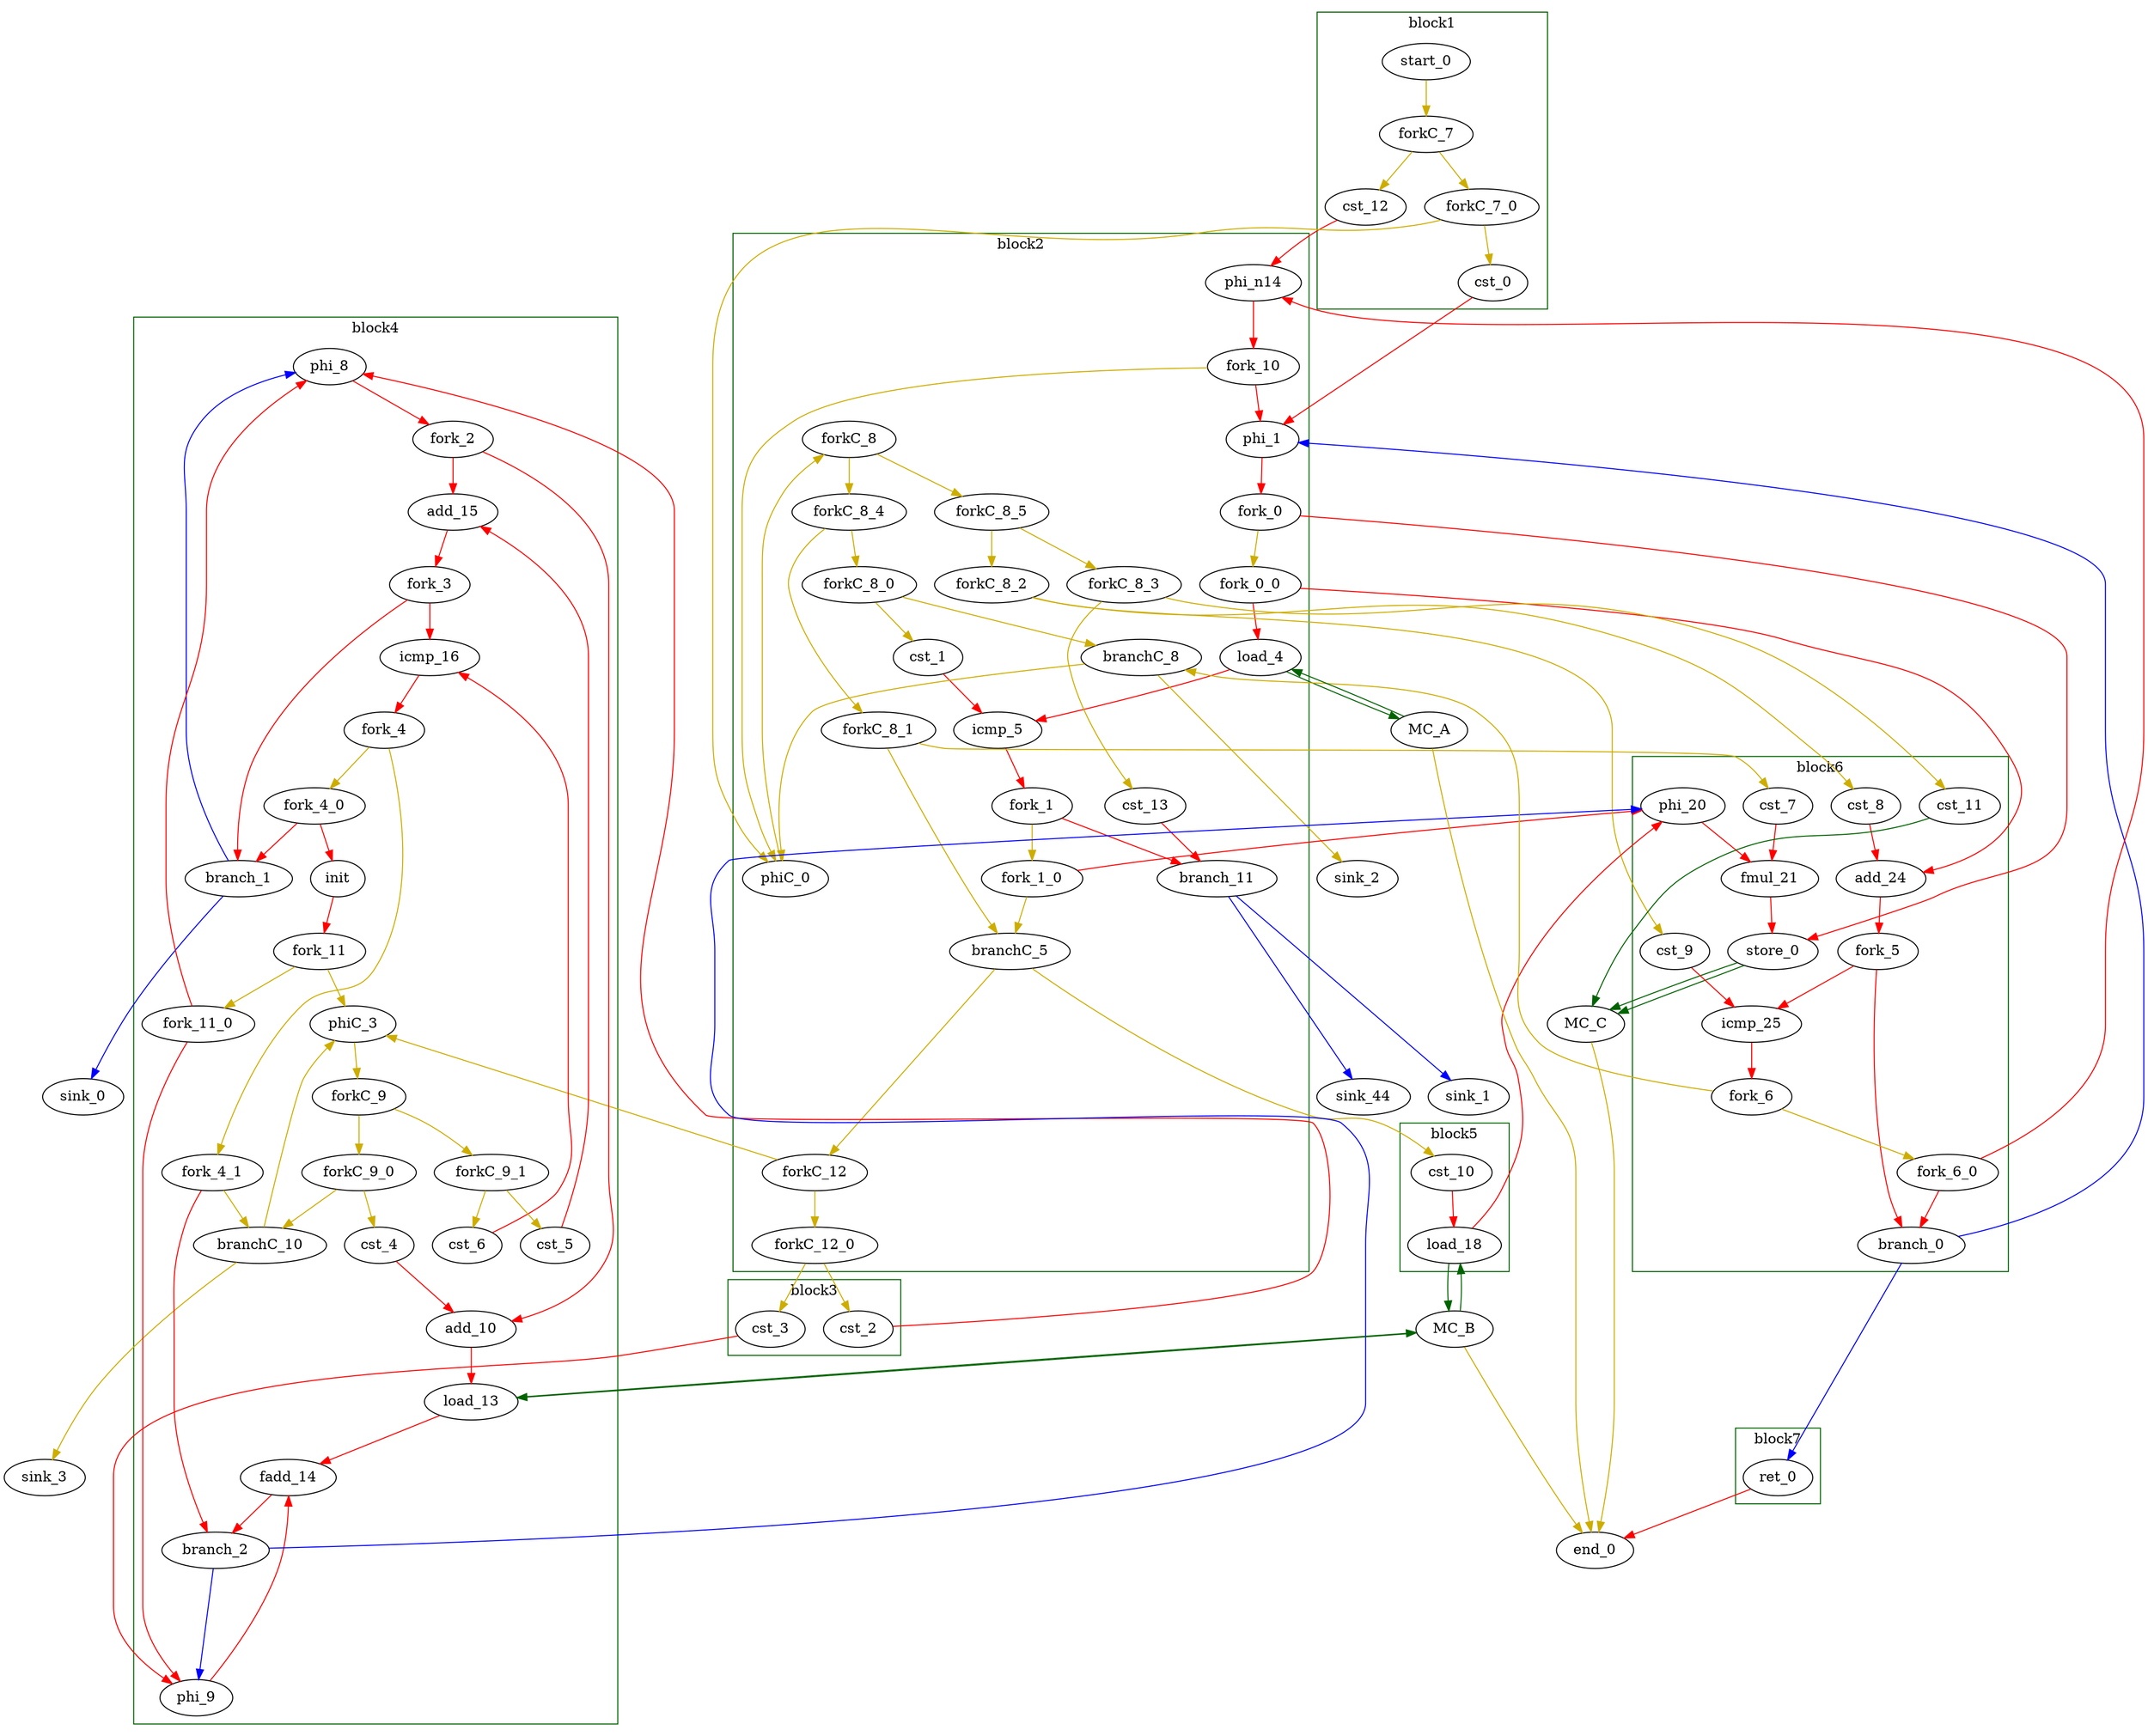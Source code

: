 Digraph G {
	splines=spline;
//DHLS version: 0.1.1" [shape = "none" pos = "20,20!"]

	subgraph cluster_0 {
	color = "darkgreen";
		label = "block1";
		"cst_0" [type = "Constant", bbID= 1, in = "in1:32", out = "out1:32", value = "0x00000000", tagged=false, taggers_num=0, tagger_id=-1];
		"start_0" [type = "Entry", control= "true", bbID= 1, in = "in1:0", out = "out1:0", tagged=false, taggers_num=0, tagger_id=-1];
		"cst_12" [type = "Constant", bbID= 1, in = "in1:32", out = "out1:32", value = "0x00000000", tagged=false, taggers_num=0, tagger_id=-1];
		"forkC_7_0" [type = "fork Bool 2", bbID= 1, in = "in1:0", out = "out1:0 out2:0", tagged = false, taggers_num = 0, tagger_id = -1];
		"forkC_7" [type = "fork Bool 2", bbID= 1, in = "in1:0", out = "out1:0 out2:0", tagged = false, taggers_num = 0, tagger_id = -1];

	}

	subgraph cluster_1 {
	color = "darkgreen";
		label = "block2";
		"phi_1" [type = "mux T", bbID= 2, in = "in1?:1 in2:32 in3:32 ", out = "out1:32", delay=0.366, tagged=false, taggers_num=0, tagger_id=-1];
		"load_4" [type = "Operator", bbID= 2, op = "mc_load_op",bbID= 2, portId= 0, offset= 0, in = "in1:32 in2:32", out = "out1:32 out2:32 ", delay=0.000, latency=2, II=1, tagged=false, taggers_num=0, tagger_id=-1];
		"cst_1" [type = "Constant", bbID= 2, in = "in1:32", out = "out1:32", value = "0x00000000", tagged=false, taggers_num=0, tagger_id=-1];
		"icmp_5" [type = "Operator", bbID= 2, op = "icmp_sgt_op", in = "in1:32 in2:32 ", out = "out1:1 ", delay=1.530, latency=0, II=1, tagged=false, taggers_num=0, tagger_id=-1];
		"phiC_0" [type = "mux T", bbID= 2, in = "in1?:1 in2:0 in3:0 ", out = "out1:0", delay=0.166, tagged=false, taggers_num=0, tagger_id=-1];
		"phi_n14" [type = "Merge", bbID= 2, in = "in1:32 in2:32 ", out = "out1:32", delay=0.366, tagged=false, taggers_num=0, tagger_id=-1];
		"branchC_5" [type = "branch T", bbID= 2,  in = "in1:0 in2?:1*i", out = "out1+:0 out2-:0", tagged=false, taggers_num=0, tagger_id=-1];
		"branchC_8" [type = "branch T", bbID= 2,  in = "in1:0 in2?:1*i", out = "out1+:0 out2-:0", tagged=false, taggers_num=0, tagger_id=-1];
		"cst_13" [type = "Constant", bbID= 2, in = "in1:32", out = "out1:32", value = "0x00000000", tagged=false, taggers_num=0, tagger_id=-1];
		"branch_11" [type = "branch T", bbID= 2,  in = "in1:32 in2?:1", out = "out1+:32 out2-:32", tagged=false, taggers_num=0, tagger_id=-1];
		"fork_0_0" [type = "fork Bool 2", bbID= 2, in = "in1:32", out = "out1:32 out2:32", tagged = false, taggers_num = 0, tagger_id = -1];
		"fork_0" [type = "fork Bool 2", bbID= 2, in = "in1:32", out = "out1:32 out2:32", tagged = false, taggers_num = 0, tagger_id = -1];
		"fork_1_0" [type = "fork Bool 2", bbID= 2, in = "in1:32", out = "out1:32 out2:32", tagged = false, taggers_num = 0, tagger_id = -1];
		"fork_1" [type = "fork Bool 2", bbID= 2, in = "in1:32", out = "out1:32 out2:32", tagged = false, taggers_num = 0, tagger_id = -1];
		"forkC_8_0" [type = "fork Bool 2", bbID= 2, in = "in1:0", out = "out1:0 out2:0", tagged = false, taggers_num = 0, tagger_id = -1];
		"forkC_8_1" [type = "fork Bool 2", bbID= 2, in = "in1:0", out = "out1:0 out2:0", tagged = false, taggers_num = 0, tagger_id = -1];
		"forkC_8_2" [type = "fork Bool 2", bbID= 2, in = "in1:0", out = "out1:0 out2:0", tagged = false, taggers_num = 0, tagger_id = -1];
		"forkC_8_3" [type = "fork Bool 2", bbID= 2, in = "in1:0", out = "out1:0 out2:0", tagged = false, taggers_num = 0, tagger_id = -1];
		"forkC_8_4" [type = "fork Bool 2", bbID= 2, in = "in1:0", out = "out1:0 out2:0", tagged = false, taggers_num = 0, tagger_id = -1];
		"forkC_8_5" [type = "fork Bool 2", bbID= 2, in = "in1:0", out = "out1:0 out2:0", tagged = false, taggers_num = 0, tagger_id = -1];
		"forkC_8" [type = "fork Bool 2", bbID= 2, in = "in1:0", out = "out1:0 out2:0", tagged = false, taggers_num = 0, tagger_id = -1];
		"fork_10" [type = "fork Bool 2", bbID= 2, in = "in1:32", out = "out1:32 out2:32 ", tagged=false, taggers_num=0, tagger_id=-1];
		"forkC_12_0" [type = "fork Bool 2", bbID= 2, in = "in1:0", out = "out1:0 out2:0", tagged = false, taggers_num = 1, tagger_id = -1];
		"forkC_12" [type = "fork Bool 2", bbID= 2, in = "in1:0", out = "out1:0 out2:0", tagged = false, taggers_num = 1, tagger_id = -1];

	}

	subgraph cluster_2 {
	color = "darkgreen";
		label = "block3";
		"cst_2" [type = "Constant", bbID= 3, in = "in1:32", out = "out1:32", value = "0x00000000", tagged=false, taggers_num=0, tagger_id=-1];
		"cst_3" [type = "Constant", bbID= 3, in = "in1:32", out = "out1:32", value = "0x00000000", tagged=false, taggers_num=0, tagger_id=-1];

	}

	subgraph cluster_3 {
	color = "darkgreen";
		label = "block4";
		"phi_8" [type = "mux T", bbID= 4, in = "in1?:1 in2:32 in3:32 ", out = "out1:32", delay=0.366, tagged=false, taggers_num=0, tagger_id=-1];
		"phi_9" [type = "mux T", bbID= 4, in = "in1?:1 in2:32 in3:32 ", out = "out1:32", delay=0.366, tagged=false, taggers_num=0, tagger_id=-1];
		"cst_4" [type = "Constant", bbID= 4, in = "in1:32", out = "out1:32", value = "0x00000001", tagged=false, taggers_num=0, tagger_id=-1];
		"add_10" [type = "Operator", bbID= 4, op = "add_op", in = "in1:32 in2:32 ", out = "out1:32 ", delay=1.693, latency=0, II=1, tagged=false, taggers_num=0, tagger_id=-1];
		"load_13" [type = "Operator", bbID= 4, op = "mc_load_op",bbID= 4, portId= 0, offset= 0, in = "in1:32 in2:32", out = "out1:32 out2:32 ", delay=0.000, latency=2, II=1, tagged=false, taggers_num=0, tagger_id=-1];
		"fadd_14" [type = "Operator", bbID= 4, op = "fadd_op", in = "in1:32 in2:32 ", out = "out1:32 ", delay=0.966, latency=10, II=1, tagged=false, taggers_num=0, tagger_id=-1];
		"cst_5" [type = "Constant", bbID= 4, in = "in1:32", out = "out1:32", value = "0x00000001", tagged=false, taggers_num=0, tagger_id=-1];
		"add_15" [type = "Operator", bbID= 4, op = "add_op", in = "in1:32 in2:32 ", out = "out1:32 ", delay=1.693, latency=0, II=1, tagged=false, taggers_num=0, tagger_id=-1];
		"cst_6" [type = "Constant", bbID= 4, in = "in1:32", out = "out1:32", value = "0x00000005", tagged=false, taggers_num=0, tagger_id=-1];
		"icmp_16" [type = "Operator", bbID= 4, op = "icmp_ult_op", in = "in1:32 in2:32 ", out = "out1:1 ", delay=1.530, latency=0, II=1, tagged=false, taggers_num=0, tagger_id=-1];
		"phiC_3" [type = "mux T", bbID= 4, in = "in1?:1 in2:0 in3:0 ", out = "out1:0", delay=0.166, tagged=false, taggers_num=0, tagger_id=-1];
		"branch_1" [type = "branch T", bbID= 4,  in = "in1:32 in2?:1*i", out = "out1+:32 out2-:32", tagged=false, taggers_num=0, tagger_id=-1];
		"init" [type = "init Bool false", bbID= 4, in = "in1:32 ", out = "out1:32", delay=0.366, tagged=false, taggers_num=0, tagger_id=-1];
		"branch_2" [type = "branch T", bbID= 4,  in = "in1:32 in2?:1*i", out = "out1+:32 out2-:32", tagged=false, taggers_num=0, tagger_id=-1];
		"branchC_10" [type = "branch T", bbID= 4,  in = "in1:0 in2?:1*i", out = "out1+:0 out2-:0", tagged=false, taggers_num=0, tagger_id=-1];
		"fork_2" [type = "fork Bool 2", bbID= 4, in = "in1:32", out = "out1:32 out2:32 ", tagged=false, taggers_num=0, tagger_id=-1];
		"fork_3" [type = "fork Bool 2", bbID= 4, in = "in1:32", out = "out1:32 out2:32 ", tagged=false, taggers_num=0, tagger_id=-1];
		"fork_4_0" [type = "fork Bool 2", bbID= 4, in = "in1:32", out = "out1:32 out2:32", tagged = false, taggers_num = 0, tagger_id = -1];
		"fork_4_1" [type = "fork Bool 2", bbID= 4, in = "in1:32", out = "out1:32 out2:32", tagged = false, taggers_num = 0, tagger_id = -1];
		"fork_4" [type = "fork Bool 2", bbID= 4, in = "in1:32", out = "out1:32 out2:32", tagged = false, taggers_num = 0, tagger_id = -1];
		"forkC_9_0" [type = "fork Bool 2", bbID= 4, in = "in1:0", out = "out1:0 out2:0", tagged = false, taggers_num = 0, tagger_id = -1];
		"forkC_9_1" [type = "fork Bool 2", bbID= 4, in = "in1:0", out = "out1:0 out2:0", tagged = false, taggers_num = 0, tagger_id = -1];
		"forkC_9" [type = "fork Bool 2", bbID= 4, in = "in1:0", out = "out1:0 out2:0", tagged = false, taggers_num = 0, tagger_id = -1];
		"fork_11_0" [type = "fork Bool 2", bbID= 4, in = "in1:32", out = "out1:32 out2:32", tagged = false, taggers_num = 0, tagger_id = -1];
		"fork_11" [type = "fork Bool 2", bbID= 4, in = "in1:32", out = "out1:32 out2:32", tagged = false, taggers_num = 0, tagger_id = -1];

	}

	subgraph cluster_4 {
	color = "darkgreen";
		label = "block5";
		"load_18" [type = "Operator", bbID= 5, op = "mc_load_op",bbID= 5, portId= 1, offset= 0, in = "in1:32 in2:32", out = "out1:32 out2:32 ", delay=0.000, latency=2, II=1, tagged=false, taggers_num=0, tagger_id=-1];
		"cst_10" [type = "Constant", bbID= 5, in = "in1:32", out = "out1:32", value = "0x00000000", tagged=false, taggers_num=0, tagger_id=-1];

	}

	subgraph cluster_5 {
	color = "darkgreen";
		label = "block6";
		"phi_20" [type = "mux T", bbID= 6, in = "in1?:1 in2:32 in3:32 ", out = "out1:32", delay=0.366, tagged=false, taggers_num=0, tagger_id=-1];
		"cst_7" [type = "Constant", bbID= 6, in = "in1:32", out = "out1:32", value = "0x40000000", tagged=false, taggers_num=0, tagger_id=-1];
		"fmul_21" [type = "Operator", bbID= 6, op = "fmul_op", in = "in1:32 in2:32 ", out = "out1:32 ", delay=0.966, latency=6, II=1, tagged=false, taggers_num=0, tagger_id=-1];
		"store_0" [type = "Operator", bbID= 6, op = "mc_store_op",bbID= 6, portId= 0, offset= 0, in = "in1:32 in2:32 ", out = "out1:32 out2:32 ", delay=0.000, latency=0, II=1, tagged=false, taggers_num=0, tagger_id=-1];
		"cst_8" [type = "Constant", bbID= 6, in = "in1:32", out = "out1:32", value = "0x00000001", tagged=false, taggers_num=0, tagger_id=-1];
		"add_24" [type = "Operator", bbID= 6, op = "add_op", in = "in1:32 in2:32 ", out = "out1:32 ", delay=1.693, latency=0, II=1, tagged=false, taggers_num=0, tagger_id=-1];
		"cst_9" [type = "Constant", bbID= 6, in = "in1:32", out = "out1:32", value = "0x00000032", tagged=false, taggers_num=0, tagger_id=-1];
		"icmp_25" [type = "Operator", bbID= 6, op = "icmp_ult_op", in = "in1:32 in2:32 ", out = "out1:1 ", delay=1.530, latency=0, II=1, tagged=false, taggers_num=0, tagger_id=-1];
		"cst_11" [type = "Constant", bbID= 6, in = "in1:32", out = "out1:32", value = "0x00000001", tagged=false, taggers_num=0, tagger_id=-1];
		"branch_0" [type = "branch T", bbID= 6,  in = "in1:32 in2?:1*i", out = "out1+:32 out2-:32", tagged=false, taggers_num=0, tagger_id=-1];
		"fork_5" [type = "fork Bool 2", bbID= 6, in = "in1:32", out = "out1:32 out2:32 ", tagged=false, taggers_num=0, tagger_id=-1];
		"fork_6_0" [type = "fork Bool 2", bbID= 6, in = "in1:32", out = "out1:32 out2:32", tagged = false, taggers_num = 0, tagger_id = -1];
		"fork_6" [type = "fork Bool 2", bbID= 6, in = "in1:32", out = "out1:32 out2:32", tagged = false, taggers_num = 0, tagger_id = -1];

	}

	subgraph cluster_6 {
	color = "darkgreen";
		label = "block7";
		"ret_0" [type = "Operator", bbID= 7, op = "ret_op", in = "in1:32 ", out = "out1:32 ", delay=0.000, latency=0, II=1, tagged=false, taggers_num=0, tagger_id=-1];

	}
	"MC_A" [type = "MC", bbID= 0, in = "in1:32*l0a ", out = "out1:32*l0d out2:0*e ", memory = "A", bbcount = 0, ldcount = 1, stcount = 0];
	"MC_B" [type = "MC", bbID= 0, in = "in1:32*l0a in2:32*l1a ", out = "out1:32*l0d out2:32*l1d out3:0*e ", memory = "B", bbcount = 0, ldcount = 2, stcount = 0];
	"MC_C" [type = "MC", bbID= 0, in = "in1:32*c0 in2:32*s0a in3:32*s0d ", out = "out1:0*e ", memory = "C", bbcount = 1, ldcount = 0, stcount = 1];
	"sink_0" [type = "Sink", bbID= 0, in = "in1:32"];
	"sink_1" [type = "Sink", bbID= 0, in = "in1:32"];
	"sink_44" [type = "Sink", bbID= 0, in = "in1:32"];
	"sink_2" [type = "Sink", bbID= 0, in = "in1:0"];
	"sink_3" [type = "Sink", bbID= 0, in = "in1:0"];
	"end_0" [type = "Exit", bbID= 0, in = "in1:0*e in2:0*e in3:0*e  in4:32 ", out = "out1:32" ];

	"load_4" -> "MC_A" [color = "darkgreen", mem_address = "true", from = "out2", to = "in1"];
	"MC_A" -> "load_4" [color = "darkgreen", mem_address = "false", from = "out1", to = "in1"];
	"load_13" -> "MC_B" [color = "darkgreen", mem_address = "true", from = "out2", to = "in1"];
	"MC_B" -> "load_13" [color = "darkgreen", mem_address = "false", from = "out1", to = "in1"];
	"load_18" -> "MC_B" [color = "darkgreen", mem_address = "true", from = "out2", to = "in2"];
	"MC_B" -> "load_18" [color = "darkgreen", mem_address = "false", from = "out2", to = "in1"];
	"store_0" -> "MC_C" [color = "darkgreen", mem_address = "true", from = "out2", to = "in2"];
	"store_0" -> "MC_C" [color = "darkgreen", mem_address = "false", from = "out1", to = "in3"];
	"MC_A" -> "end_0" [color = "gold3", from = "out2", to = "in1"];
	"MC_B" -> "end_0" [color = "gold3", from = "out3", to = "in2"];
	"cst_11" -> "MC_C" [color = "darkgreen", from = "out1", to = "in1"];
	"MC_C" -> "end_0" [color = "gold3", from = "out1", to = "in3"];
	"cst_0" -> "phi_1" [color = "red", from = "out1", to = "in2"];
	"phi_1" -> "fork_0" [color = "red", from = "out1", to = "in1"];
	"load_4" -> "icmp_5" [color = "red", from = "out1", to = "in1"];
	"cst_1" -> "icmp_5" [color = "red", from = "out1", to = "in2"];
	"icmp_5" -> "fork_1" [color = "red", from = "out1", to = "in1"];
	"cst_2" -> "phi_8" [color = "red", from = "out1", to = "in2"];
	"phi_8" -> "fork_2" [color = "red", from = "out1", to = "in1"];
	"cst_3" -> "phi_9" [color = "red", from = "out1", to = "in2"];
	"phi_9" -> "fadd_14" [color = "red", from = "out1", to = "in1"];
	"cst_4" -> "add_10" [color = "red", from = "out1", to = "in2"];
	"add_10" -> "load_13" [color = "red", from = "out1", to = "in2"];
	"load_13" -> "fadd_14" [color = "red", from = "out1", to = "in2"];
	"fadd_14" -> "branch_2" [color = "red", from = "out1", to = "in1"];
	"cst_5" -> "add_15" [color = "red", from = "out1", to = "in2"];
	"add_15" -> "fork_3" [color = "red", from = "out1", to = "in1"];
	"cst_6" -> "icmp_16" [color = "red", from = "out1", to = "in2"];
	"icmp_16" -> "fork_4" [color = "red", from = "out1", to = "in1"];
	"load_18" -> "phi_20" [color = "red", from = "out1", to = "in2"];
	"phi_20" -> "fmul_21" [color = "red", from = "out1", to = "in1"];
	"cst_7" -> "fmul_21" [color = "red", from = "out1", to = "in2"];
	"fmul_21" -> "store_0" [color = "red", from = "out1", to = "in1"];
	"cst_8" -> "add_24" [color = "red", from = "out1", to = "in2"];
	"add_24" -> "fork_5" [color = "red", from = "out1", to = "in1"];
	"cst_9" -> "icmp_25" [color = "red", from = "out1", to = "in2"];
	"icmp_25" -> "fork_6" [color = "red", from = "out1", to = "in1"];
	"ret_0" -> "end_0" [color = "red", from = "out1", to = "in4"];
	"cst_10" -> "load_18" [color = "red", from = "out1", to = "in2"];
	"start_0" -> "forkC_7" [color = "gold3", from = "out1", to = "in1"];
	"phiC_0" -> "forkC_8" [color = "gold3", from = "out1", to = "in1"];
	"phiC_3" -> "forkC_9" [color = "gold3", from = "out1", to = "in1"];
	"branch_0" -> "ret_0" [color = "blue", minlen = 3, from = "out1", to = "in1"];
	"branch_0" -> "phi_1" [color = "blue", minlen = 3, from = "out2", to = "in3"];
	"phi_n14" -> "fork_10" [color = "red", from = "out1", to = "in1"];
	"cst_12" -> "phi_n14" [color = "red", from = "out1", to = "in1"];
	"branch_1" -> "sink_0" [color = "blue", minlen = 3, from = "out1", to = "in1"];
	"branch_1" -> "phi_8" [color = "blue", minlen = 3, from = "out2", to = "in3"];
	"init" -> "fork_11" [color = "red", from = "out1", to = "in1"];
	"branch_2" -> "phi_20" [color = "blue", minlen = 3, from = "out1", to = "in3"];
	"branch_2" -> "phi_9" [color = "blue", minlen = 3, from = "out2", to = "in3"];
	"branchC_5" -> "cst_10" [color = "gold3", minlen = 3, from = "out1", to = "in1"];
	"branchC_5" -> "forkC_12" [color = "gold3", minlen = 3, from = "out2", to = "in1"];
	"branchC_8" -> "sink_2" [color = "gold3", minlen = 3, from = "out1", to = "in1"];
	"branchC_8" -> "phiC_0" [color = "gold3", minlen = 3, from = "out2", to = "in3"];
	"branchC_10" -> "sink_3" [color = "gold3", minlen = 3, from = "out1", to = "in1"];
	"branchC_10" -> "phiC_3" [color = "gold3", minlen = 3, from = "out2", to = "in3"];
	"cst_13" -> "branch_11" [color = "red", from = "out1", to = "in1"];
	"branch_11" -> "sink_44" [color = "blue", minlen = 3, from = "out1", to = "in1"];
	"branch_11" -> "sink_1" [color = "blue", minlen = 3, from = "out2", to = "in1"];
    "fork_0_0" -> "add_24" [color = "red", from = "out1", to = "in1"];
    "fork_0_0" -> "load_4" [color = "red", from = "out2", to = "in2"];
    "fork_0" -> store_0 [color = red, from = "out1", to = in2];
    "fork_0" -> "fork_0_0" [color = "gold3", from = "out2", to = "in1"];
    "fork_1_0" -> "branchC_5" [color = "gold3", from = "out1", to = "in2"];
    "fork_1_0" -> "phi_20" [color = "red", from = "out2", to = "in1"];
    "fork_1" -> branch_11 [color = red, from = "out1", to = in2];
    "fork_1" -> "fork_1_0" [color = "gold3", from = "out2", to = "in1"];
	"fork_2" -> "add_10" [color = "red", from = "out1", to = "in1"];
	"fork_2" -> "add_15" [color = "red", from = "out2", to = "in1"];
	"fork_3" -> "icmp_16" [color = "red", from = "out1", to = "in1"];
	"fork_3" -> "branch_1" [color = "red", from = "out2", to = "in1"];
    "fork_4_0" -> "branch_1" [color = "red", from = "out1", to = "in2"];
    "fork_4_0" -> "init" [color = "red", from = "out2", to = "in1"];
    "fork_4_1" -> "branch_2" [color = "red", from = "out1", to = "in2"];
    "fork_4_1" -> "branchC_10" [color = "gold3", from = "out2", to = "in2"];
    "fork_4" -> "fork_4_0" [color = "gold3", from = "out1", to = "in1"];
    "fork_4" -> "fork_4_1" [color = "gold3", from = "out2", to = "in1"];
	"fork_5" -> "icmp_25" [color = "red", from = "out1", to = "in1"];
	"fork_5" -> "branch_0" [color = "red", from = "out2", to = "in1"];
    "fork_6_0" -> "branch_0" [color = "red", from = "out1", to = "in2"];
    "fork_6_0" -> "phi_n14" [color = "red", from = "out2", to = "in2"];
    "fork_6" -> branchC_8 [color = gold3, from = "out1", to = in2];
    "fork_6" -> "fork_6_0" [color = "gold3", from = "out2", to = "in1"];
    "forkC_7_0" -> "cst_0" [color = "gold3", from = "out1", to = "in1"];
    "forkC_7_0" -> "phiC_0" [color = "gold3", from = "out2", to = "in2"];
    "forkC_7" -> cst_12 [color = gold3, from = "out1", to = in1];
    "forkC_7" -> "forkC_7_0" [color = "gold3", from = "out2", to = "in1"];
    "forkC_8_0" -> "cst_1" [color = "gold3", from = "out1", to = "in1"];
    "forkC_8_0" -> "branchC_8" [color = "gold3", from = "out2", to = "in1"];
    "forkC_8_1" -> "branchC_5" [color = "gold3", from = "out1", to = "in1"];
    "forkC_8_1" -> "cst_7" [color = "gold3", from = "out2", to = "in1"];
    "forkC_8_2" -> "cst_8" [color = "gold3", from = "out1", to = "in1"];
    "forkC_8_2" -> "cst_9" [color = "gold3", from = "out2", to = "in1"];
    "forkC_8_3" -> "cst_11" [color = "gold3", from = "out1", to = "in1"];
    "forkC_8_3" -> "cst_13" [color = "gold3", from = "out2", to = "in1"];
    "forkC_8_4" -> "forkC_8_0" [color = "gold3", from = "out1", to = "in1"];
    "forkC_8_4" -> "forkC_8_1" [color = "gold3", from = "out2", to = "in1"];
    "forkC_8_5" -> "forkC_8_2" [color = "gold3", from = "out1", to = "in1"];
    "forkC_8_5" -> "forkC_8_3" [color = "gold3", from = "out2", to = "in1"];
    "forkC_8" -> "forkC_8_4" [color = "gold3", from = "out1", to = "in1"];
    "forkC_8" -> "forkC_8_5" [color = "gold3", from = "out2", to = "in1"];
    "forkC_9_0" -> "cst_4" [color = "gold3", from = "out1", to = "in1"];
    "forkC_9_0" -> "branchC_10" [color = "gold3", from = "out2", to = "in1"];
    "forkC_9_1" -> "cst_5" [color = "gold3", from = "out1", to = "in1"];
    "forkC_9_1" -> "cst_6" [color = "gold3", from = "out2", to = "in1"];
    "forkC_9" -> "forkC_9_0" [color = "gold3", from = "out1", to = "in1"];
    "forkC_9" -> "forkC_9_1" [color = "gold3", from = "out2", to = "in1"];
	"fork_10" -> "phi_1" [color = "red", from = "out1", to = "in1"];
	"fork_10" -> "phiC_0" [color = "gold3", from = "out2", to = "in1"];
    "fork_11_0" -> "phi_8" [color = "red", from = "out1", to = "in1"];
    "fork_11_0" -> "phi_9" [color = "red", from = "out2", to = "in1"];
    "fork_11" -> phiC_3 [color = gold3, from = "out1", to = in1];
    "fork_11" -> "fork_11_0" [color = "gold3", from = "out2", to = "in1"];
    "forkC_12_0" -> "cst_2" [color = "gold3", from = "out1", to = "in1"];
    "forkC_12_0" -> "cst_3" [color = "gold3", from = "out2", to = "in1"];
    "forkC_12" -> phiC_3 [color = gold3, from = "out1", to = in2];
    "forkC_12" -> "forkC_12_0" [color = "gold3", from = "out2", to = "in1"];

}